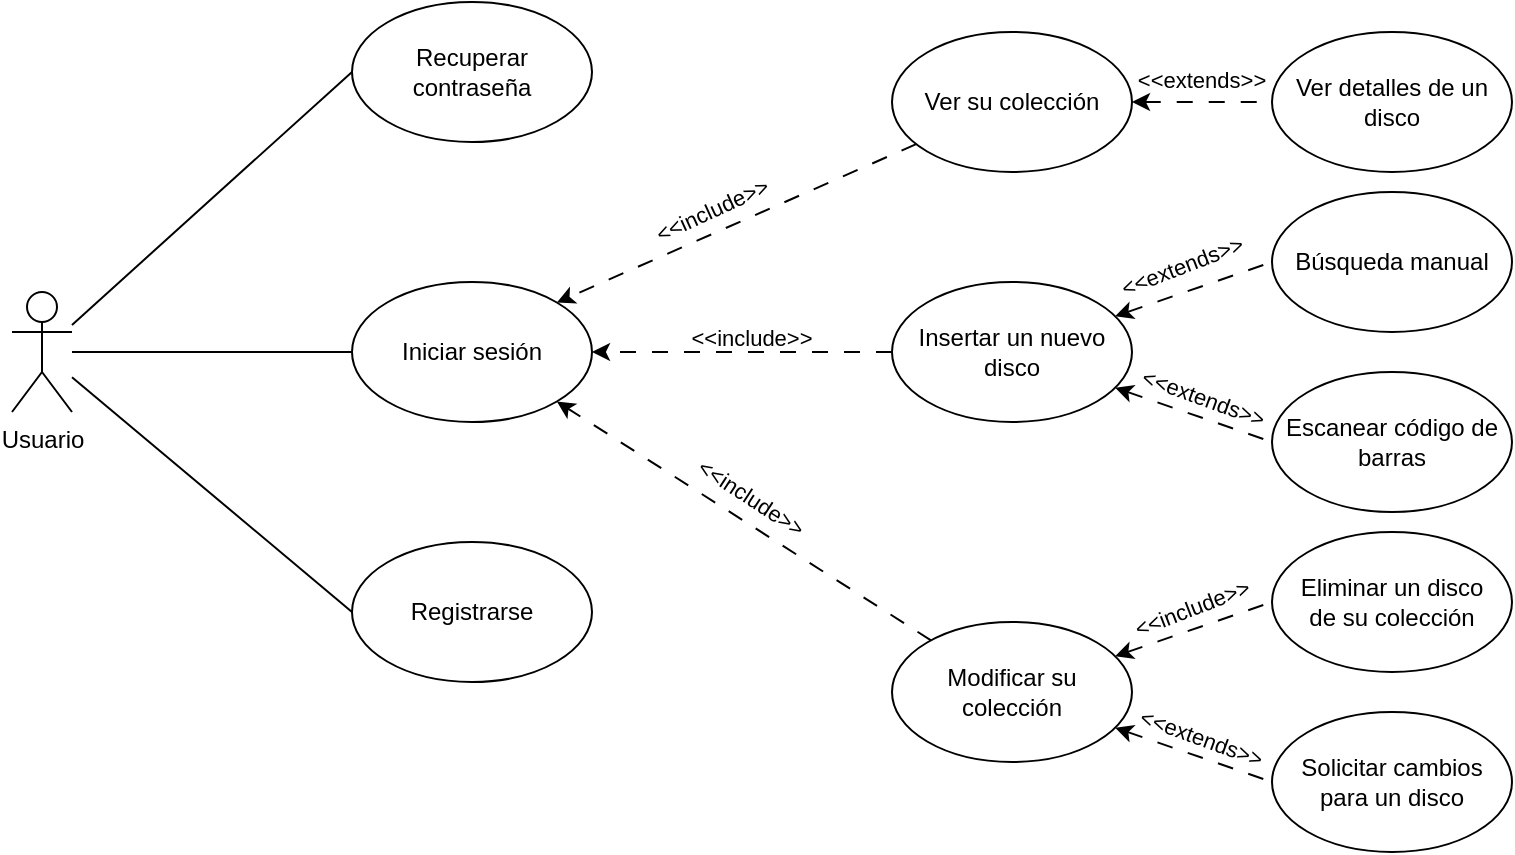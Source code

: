 <mxfile version="24.5.3" type="device" pages="2">
  <diagram name="Usuario" id="6QKY69nxWDeHO899FN7G">
    <mxGraphModel dx="603" dy="359" grid="1" gridSize="10" guides="1" tooltips="1" connect="1" arrows="1" fold="1" page="1" pageScale="1" pageWidth="827" pageHeight="1169" math="0" shadow="0">
      <root>
        <mxCell id="eqbEw0cFiS0CcYSaoT_Q-0" />
        <mxCell id="eqbEw0cFiS0CcYSaoT_Q-1" parent="eqbEw0cFiS0CcYSaoT_Q-0" />
        <mxCell id="87FNjP04pHy1DOySvpu--11" style="rounded=0;orthogonalLoop=1;jettySize=auto;html=1;entryX=0;entryY=0.5;entryDx=0;entryDy=0;endArrow=none;endFill=0;" parent="eqbEw0cFiS0CcYSaoT_Q-1" source="87FNjP04pHy1DOySvpu--14" target="87FNjP04pHy1DOySvpu--21" edge="1">
          <mxGeometry relative="1" as="geometry" />
        </mxCell>
        <mxCell id="87FNjP04pHy1DOySvpu--12" style="rounded=0;orthogonalLoop=1;jettySize=auto;html=1;endArrow=none;endFill=0;" parent="eqbEw0cFiS0CcYSaoT_Q-1" source="87FNjP04pHy1DOySvpu--14" target="87FNjP04pHy1DOySvpu--15" edge="1">
          <mxGeometry relative="1" as="geometry" />
        </mxCell>
        <mxCell id="87FNjP04pHy1DOySvpu--13" style="rounded=0;orthogonalLoop=1;jettySize=auto;html=1;entryX=0;entryY=0.5;entryDx=0;entryDy=0;endArrow=none;endFill=0;" parent="eqbEw0cFiS0CcYSaoT_Q-1" source="87FNjP04pHy1DOySvpu--14" target="87FNjP04pHy1DOySvpu--20" edge="1">
          <mxGeometry relative="1" as="geometry" />
        </mxCell>
        <mxCell id="87FNjP04pHy1DOySvpu--14" value="Usuario" style="shape=umlActor;verticalLabelPosition=bottom;verticalAlign=top;html=1;" parent="eqbEw0cFiS0CcYSaoT_Q-1" vertex="1">
          <mxGeometry x="10" y="185" width="30" height="60" as="geometry" />
        </mxCell>
        <mxCell id="87FNjP04pHy1DOySvpu--15" value="Iniciar sesión" style="ellipse;whiteSpace=wrap;html=1;" parent="eqbEw0cFiS0CcYSaoT_Q-1" vertex="1">
          <mxGeometry x="180" y="180" width="120" height="70" as="geometry" />
        </mxCell>
        <mxCell id="87FNjP04pHy1DOySvpu--16" value="&lt;span style=&quot;color: rgb(0, 0, 0); font-family: Helvetica; font-size: 11px; font-style: normal; font-variant-ligatures: normal; font-variant-caps: normal; font-weight: 400; letter-spacing: normal; orphans: 2; text-align: center; text-indent: 0px; text-transform: none; widows: 2; word-spacing: 0px; -webkit-text-stroke-width: 0px; white-space: nowrap; background-color: rgb(255, 255, 255); text-decoration-thickness: initial; text-decoration-style: initial; text-decoration-color: initial; display: inline !important; float: none;&quot;&gt;&amp;lt;&amp;lt;include&amp;gt;&amp;gt;&lt;/span&gt;" style="html=1;whiteSpace=wrap;fillColor=none;strokeColor=none;rotation=-24.6;" parent="eqbEw0cFiS0CcYSaoT_Q-1" vertex="1">
          <mxGeometry x="330" y="136" width="60" height="15" as="geometry" />
        </mxCell>
        <mxCell id="87FNjP04pHy1DOySvpu--17" value="&lt;span style=&quot;color: rgb(0, 0, 0); font-family: Helvetica; font-size: 11px; font-style: normal; font-variant-ligatures: normal; font-variant-caps: normal; font-weight: 400; letter-spacing: normal; orphans: 2; text-align: center; text-indent: 0px; text-transform: none; widows: 2; word-spacing: 0px; -webkit-text-stroke-width: 0px; white-space: nowrap; background-color: rgb(255, 255, 255); text-decoration-thickness: initial; text-decoration-style: initial; text-decoration-color: initial; display: inline !important; float: none;&quot;&gt;&amp;lt;&amp;lt;include&amp;gt;&amp;gt;&lt;/span&gt;" style="html=1;whiteSpace=wrap;fillColor=none;strokeColor=none;rotation=0;" parent="eqbEw0cFiS0CcYSaoT_Q-1" vertex="1">
          <mxGeometry x="350" y="200" width="60" height="15" as="geometry" />
        </mxCell>
        <mxCell id="87FNjP04pHy1DOySvpu--19" value="&lt;span style=&quot;color: rgb(0, 0, 0); font-family: Helvetica; font-size: 11px; font-style: normal; font-variant-ligatures: normal; font-variant-caps: normal; font-weight: 400; letter-spacing: normal; orphans: 2; text-align: center; text-indent: 0px; text-transform: none; widows: 2; word-spacing: 0px; -webkit-text-stroke-width: 0px; white-space: nowrap; background-color: rgb(255, 255, 255); text-decoration-thickness: initial; text-decoration-style: initial; text-decoration-color: initial; display: inline !important; float: none;&quot;&gt;&amp;lt;&amp;lt;include&amp;gt;&amp;gt;&lt;/span&gt;" style="html=1;whiteSpace=wrap;fillColor=none;strokeColor=none;rotation=33.1;" parent="eqbEw0cFiS0CcYSaoT_Q-1" vertex="1">
          <mxGeometry x="350" y="280" width="60" height="15" as="geometry" />
        </mxCell>
        <mxCell id="87FNjP04pHy1DOySvpu--20" value="Registrarse" style="ellipse;whiteSpace=wrap;html=1;" parent="eqbEw0cFiS0CcYSaoT_Q-1" vertex="1">
          <mxGeometry x="180" y="310" width="120" height="70" as="geometry" />
        </mxCell>
        <mxCell id="87FNjP04pHy1DOySvpu--21" value="Recuperar contraseña" style="ellipse;whiteSpace=wrap;html=1;" parent="eqbEw0cFiS0CcYSaoT_Q-1" vertex="1">
          <mxGeometry x="180" y="40" width="120" height="70" as="geometry" />
        </mxCell>
        <mxCell id="87FNjP04pHy1DOySvpu--23" style="rounded=0;orthogonalLoop=1;jettySize=auto;html=1;entryX=1;entryY=0;entryDx=0;entryDy=0;dashed=1;dashPattern=8 8;" parent="eqbEw0cFiS0CcYSaoT_Q-1" source="eqbEw0cFiS0CcYSaoT_Q-7" target="87FNjP04pHy1DOySvpu--15" edge="1">
          <mxGeometry relative="1" as="geometry" />
        </mxCell>
        <mxCell id="87FNjP04pHy1DOySvpu--24" style="rounded=0;orthogonalLoop=1;jettySize=auto;html=1;entryX=1;entryY=0.5;entryDx=0;entryDy=0;dashed=1;dashPattern=8 8;" parent="eqbEw0cFiS0CcYSaoT_Q-1" source="eqbEw0cFiS0CcYSaoT_Q-11" target="87FNjP04pHy1DOySvpu--15" edge="1">
          <mxGeometry relative="1" as="geometry" />
        </mxCell>
        <mxCell id="87FNjP04pHy1DOySvpu--25" style="rounded=0;orthogonalLoop=1;jettySize=auto;html=1;entryX=1;entryY=1;entryDx=0;entryDy=0;dashed=1;dashPattern=8 8;" parent="eqbEw0cFiS0CcYSaoT_Q-1" source="eqbEw0cFiS0CcYSaoT_Q-18" target="87FNjP04pHy1DOySvpu--15" edge="1">
          <mxGeometry relative="1" as="geometry" />
        </mxCell>
        <mxCell id="QisJ7fhGWfwmyBjyAnA7-1" style="edgeStyle=orthogonalEdgeStyle;rounded=0;orthogonalLoop=1;jettySize=auto;html=1;endArrow=none;endFill=0;dashed=1;dashPattern=8 8;strokeColor=default;align=center;verticalAlign=middle;fontFamily=Helvetica;fontSize=11;fontColor=default;labelBackgroundColor=default;startArrow=classic;startFill=1;entryX=0;entryY=0.5;entryDx=0;entryDy=0;" parent="eqbEw0cFiS0CcYSaoT_Q-1" source="eqbEw0cFiS0CcYSaoT_Q-7" edge="1" target="QisJ7fhGWfwmyBjyAnA7-0">
          <mxGeometry relative="1" as="geometry">
            <mxPoint x="610" y="90" as="targetPoint" />
          </mxGeometry>
        </mxCell>
        <mxCell id="eqbEw0cFiS0CcYSaoT_Q-7" value="Ver su colección" style="ellipse;whiteSpace=wrap;html=1;" parent="eqbEw0cFiS0CcYSaoT_Q-1" vertex="1">
          <mxGeometry x="450" y="55" width="120" height="70" as="geometry" />
        </mxCell>
        <mxCell id="eqbEw0cFiS0CcYSaoT_Q-15" value="" style="group" parent="eqbEw0cFiS0CcYSaoT_Q-1" vertex="1" connectable="0">
          <mxGeometry x="450" y="305" width="280" height="160" as="geometry" />
        </mxCell>
        <mxCell id="eqbEw0cFiS0CcYSaoT_Q-16" style="rounded=0;orthogonalLoop=1;jettySize=auto;html=1;entryX=0;entryY=0.5;entryDx=0;entryDy=0;strokeColor=default;align=center;verticalAlign=middle;fontFamily=Helvetica;fontSize=11;fontColor=default;labelBackgroundColor=default;endArrow=none;endFill=0;dashed=1;dashPattern=8 8;startArrow=classic;startFill=1;" parent="eqbEw0cFiS0CcYSaoT_Q-15" source="eqbEw0cFiS0CcYSaoT_Q-18" target="eqbEw0cFiS0CcYSaoT_Q-20" edge="1">
          <mxGeometry relative="1" as="geometry" />
        </mxCell>
        <mxCell id="eqbEw0cFiS0CcYSaoT_Q-17" style="rounded=0;orthogonalLoop=1;jettySize=auto;html=1;entryX=0;entryY=0.5;entryDx=0;entryDy=0;strokeColor=default;align=center;verticalAlign=middle;fontFamily=Helvetica;fontSize=11;fontColor=default;labelBackgroundColor=default;endArrow=none;endFill=0;dashed=1;dashPattern=8 8;startArrow=classic;startFill=1;" parent="eqbEw0cFiS0CcYSaoT_Q-15" source="eqbEw0cFiS0CcYSaoT_Q-18" target="eqbEw0cFiS0CcYSaoT_Q-21" edge="1">
          <mxGeometry relative="1" as="geometry" />
        </mxCell>
        <mxCell id="eqbEw0cFiS0CcYSaoT_Q-18" value="Modificar su colección" style="ellipse;whiteSpace=wrap;html=1;" parent="eqbEw0cFiS0CcYSaoT_Q-15" vertex="1">
          <mxGeometry y="45" width="120" height="70" as="geometry" />
        </mxCell>
        <mxCell id="eqbEw0cFiS0CcYSaoT_Q-19" value="" style="group" parent="eqbEw0cFiS0CcYSaoT_Q-15" vertex="1" connectable="0">
          <mxGeometry x="190" width="120" height="160" as="geometry" />
        </mxCell>
        <mxCell id="eqbEw0cFiS0CcYSaoT_Q-20" value="Eliminar un disco&lt;div&gt;de su colección&lt;/div&gt;" style="ellipse;whiteSpace=wrap;html=1;" parent="eqbEw0cFiS0CcYSaoT_Q-19" vertex="1">
          <mxGeometry width="120" height="70" as="geometry" />
        </mxCell>
        <mxCell id="eqbEw0cFiS0CcYSaoT_Q-21" value="Solicitar cambios para un disco" style="ellipse;whiteSpace=wrap;html=1;" parent="eqbEw0cFiS0CcYSaoT_Q-19" vertex="1">
          <mxGeometry y="90" width="120" height="70" as="geometry" />
        </mxCell>
        <mxCell id="FqIJRNV2OPdHj0CYlq_R-1" value="&lt;span style=&quot;color: rgb(0, 0, 0); font-family: Helvetica; font-size: 11px; font-style: normal; font-variant-ligatures: normal; font-variant-caps: normal; font-weight: 400; letter-spacing: normal; orphans: 2; text-align: center; text-indent: 0px; text-transform: none; widows: 2; word-spacing: 0px; -webkit-text-stroke-width: 0px; white-space: nowrap; background-color: rgb(255, 255, 255); text-decoration-thickness: initial; text-decoration-style: initial; text-decoration-color: initial; display: inline !important; float: none;&quot;&gt;&amp;lt;&amp;lt;include&amp;gt;&amp;gt;&lt;/span&gt;" style="html=1;whiteSpace=wrap;fillColor=none;strokeColor=none;rotation=339;" vertex="1" parent="eqbEw0cFiS0CcYSaoT_Q-15">
          <mxGeometry x="120" y="30" width="60" height="15" as="geometry" />
        </mxCell>
        <mxCell id="QisJ7fhGWfwmyBjyAnA7-0" value="Ver detalles de un disco" style="ellipse;whiteSpace=wrap;html=1;" parent="eqbEw0cFiS0CcYSaoT_Q-1" vertex="1">
          <mxGeometry x="640" y="55" width="120" height="70" as="geometry" />
        </mxCell>
        <mxCell id="eqbEw0cFiS0CcYSaoT_Q-9" style="rounded=0;orthogonalLoop=1;jettySize=auto;html=1;entryX=0;entryY=0.5;entryDx=0;entryDy=0;strokeColor=default;align=center;verticalAlign=middle;fontFamily=Helvetica;fontSize=11;fontColor=default;labelBackgroundColor=default;endArrow=none;endFill=0;dashed=1;dashPattern=8 8;startArrow=classic;startFill=1;" parent="eqbEw0cFiS0CcYSaoT_Q-1" source="eqbEw0cFiS0CcYSaoT_Q-11" target="eqbEw0cFiS0CcYSaoT_Q-13" edge="1">
          <mxGeometry relative="1" as="geometry" />
        </mxCell>
        <mxCell id="eqbEw0cFiS0CcYSaoT_Q-10" style="rounded=0;orthogonalLoop=1;jettySize=auto;html=1;entryX=0;entryY=0.5;entryDx=0;entryDy=0;strokeColor=default;align=center;verticalAlign=middle;fontFamily=Helvetica;fontSize=11;fontColor=default;labelBackgroundColor=default;endArrow=none;endFill=0;dashed=1;dashPattern=8 8;startArrow=classic;startFill=1;" parent="eqbEw0cFiS0CcYSaoT_Q-1" source="eqbEw0cFiS0CcYSaoT_Q-11" target="eqbEw0cFiS0CcYSaoT_Q-14" edge="1">
          <mxGeometry relative="1" as="geometry" />
        </mxCell>
        <mxCell id="eqbEw0cFiS0CcYSaoT_Q-11" value="Insertar un nuevo disco" style="ellipse;whiteSpace=wrap;html=1;" parent="eqbEw0cFiS0CcYSaoT_Q-1" vertex="1">
          <mxGeometry x="450" y="180" width="120" height="70" as="geometry" />
        </mxCell>
        <mxCell id="eqbEw0cFiS0CcYSaoT_Q-12" value="" style="group" parent="eqbEw0cFiS0CcYSaoT_Q-1" vertex="1" connectable="0">
          <mxGeometry x="640" y="135" width="120" height="160" as="geometry" />
        </mxCell>
        <mxCell id="eqbEw0cFiS0CcYSaoT_Q-13" value="Búsqueda manual&lt;span style=&quot;color: rgba(0, 0, 0, 0); font-family: monospace; font-size: 0px; text-align: start; text-wrap: nowrap;&quot;&gt;%3CmxGraphModel%3E%3Croot%3E%3CmxCell%20id%3D%220%22%2F%3E%3CmxCell%20id%3D%221%22%20parent%3D%220%22%2F%3E%3CmxCell%20id%3D%222%22%20value%3D%22Insertar%20un%20nuevo%20disco%22%20style%3D%22ellipse%3BwhiteSpace%3Dwrap%3Bhtml%3D1%3B%22%20vertex%3D%221%22%20parent%3D%221%22%3E%3CmxGeometry%20x%3D%22320%22%20y%3D%22180%22%20width%3D%22120%22%20height%3D%2270%22%20as%3D%22geometry%22%2F%3E%3C%2FmxCell%3E%3C%2Froot%3E%3C%2FmxGraphModel%3E&lt;/span&gt;" style="ellipse;whiteSpace=wrap;html=1;" parent="eqbEw0cFiS0CcYSaoT_Q-12" vertex="1">
          <mxGeometry width="120" height="70" as="geometry" />
        </mxCell>
        <mxCell id="eqbEw0cFiS0CcYSaoT_Q-14" value="Escanear código de barras" style="ellipse;whiteSpace=wrap;html=1;" parent="eqbEw0cFiS0CcYSaoT_Q-12" vertex="1">
          <mxGeometry y="90" width="120" height="70" as="geometry" />
        </mxCell>
        <mxCell id="FqIJRNV2OPdHj0CYlq_R-0" value="&lt;span style=&quot;color: rgb(0, 0, 0); font-family: Helvetica; font-size: 11px; font-style: normal; font-variant-ligatures: normal; font-variant-caps: normal; font-weight: 400; letter-spacing: normal; orphans: 2; text-align: center; text-indent: 0px; text-transform: none; widows: 2; word-spacing: 0px; -webkit-text-stroke-width: 0px; white-space: nowrap; background-color: rgb(255, 255, 255); text-decoration-thickness: initial; text-decoration-style: initial; text-decoration-color: initial; display: inline !important; float: none;&quot;&gt;&amp;lt;&amp;lt;extends&amp;gt;&amp;gt;&lt;/span&gt;" style="html=1;whiteSpace=wrap;fillColor=none;strokeColor=none;rotation=339;" vertex="1" parent="eqbEw0cFiS0CcYSaoT_Q-1">
          <mxGeometry x="565" y="164" width="60" height="15" as="geometry" />
        </mxCell>
        <mxCell id="FqIJRNV2OPdHj0CYlq_R-2" value="&lt;span style=&quot;color: rgb(0, 0, 0); font-family: Helvetica; font-size: 11px; font-style: normal; font-variant-ligatures: normal; font-variant-caps: normal; font-weight: 400; letter-spacing: normal; orphans: 2; text-align: center; text-indent: 0px; text-transform: none; widows: 2; word-spacing: 0px; -webkit-text-stroke-width: 0px; white-space: nowrap; background-color: rgb(255, 255, 255); text-decoration-thickness: initial; text-decoration-style: initial; text-decoration-color: initial; display: inline !important; float: none;&quot;&gt;&amp;lt;&amp;lt;extends&amp;gt;&amp;gt;&lt;/span&gt;" style="html=1;whiteSpace=wrap;fillColor=none;strokeColor=none;rotation=20;" vertex="1" parent="eqbEw0cFiS0CcYSaoT_Q-1">
          <mxGeometry x="575" y="400" width="60" height="15" as="geometry" />
        </mxCell>
        <mxCell id="FqIJRNV2OPdHj0CYlq_R-3" value="&lt;span style=&quot;color: rgb(0, 0, 0); font-family: Helvetica; font-size: 11px; font-style: normal; font-variant-ligatures: normal; font-variant-caps: normal; font-weight: 400; letter-spacing: normal; orphans: 2; text-align: center; text-indent: 0px; text-transform: none; widows: 2; word-spacing: 0px; -webkit-text-stroke-width: 0px; white-space: nowrap; background-color: rgb(255, 255, 255); text-decoration-thickness: initial; text-decoration-style: initial; text-decoration-color: initial; display: inline !important; float: none;&quot;&gt;&amp;lt;&amp;lt;extends&amp;gt;&amp;gt;&lt;/span&gt;" style="html=1;whiteSpace=wrap;fillColor=none;strokeColor=none;rotation=20;" vertex="1" parent="eqbEw0cFiS0CcYSaoT_Q-1">
          <mxGeometry x="576" y="230" width="60" height="15" as="geometry" />
        </mxCell>
        <mxCell id="FqIJRNV2OPdHj0CYlq_R-4" value="&lt;span style=&quot;color: rgb(0, 0, 0); font-family: Helvetica; font-size: 11px; font-style: normal; font-variant-ligatures: normal; font-variant-caps: normal; font-weight: 400; letter-spacing: normal; orphans: 2; text-align: center; text-indent: 0px; text-transform: none; widows: 2; word-spacing: 0px; -webkit-text-stroke-width: 0px; white-space: nowrap; background-color: rgb(255, 255, 255); text-decoration-thickness: initial; text-decoration-style: initial; text-decoration-color: initial; display: inline !important; float: none;&quot;&gt;&amp;lt;&amp;lt;extends&amp;gt;&amp;gt;&lt;/span&gt;" style="html=1;whiteSpace=wrap;fillColor=none;strokeColor=none;rotation=0;" vertex="1" parent="eqbEw0cFiS0CcYSaoT_Q-1">
          <mxGeometry x="575" y="71" width="60" height="15" as="geometry" />
        </mxCell>
      </root>
    </mxGraphModel>
  </diagram>
  <diagram name="Administrador" id="eHQgPAYjMPr35egHbKCN">
    <mxGraphModel dx="587" dy="349" grid="1" gridSize="10" guides="1" tooltips="1" connect="1" arrows="1" fold="1" page="1" pageScale="1" pageWidth="827" pageHeight="1169" math="0" shadow="0">
      <root>
        <mxCell id="wU0Vz7uHyIaqZFEzCgcS-0" />
        <mxCell id="wU0Vz7uHyIaqZFEzCgcS-1" parent="wU0Vz7uHyIaqZFEzCgcS-0" />
        <mxCell id="wU0Vz7uHyIaqZFEzCgcS-7" style="edgeStyle=orthogonalEdgeStyle;rounded=0;orthogonalLoop=1;jettySize=auto;html=1;endArrow=none;endFill=0;dashed=1;dashPattern=8 8;strokeColor=default;align=center;verticalAlign=middle;fontFamily=Helvetica;fontSize=11;fontColor=default;labelBackgroundColor=default;startArrow=classic;startFill=1;" parent="wU0Vz7uHyIaqZFEzCgcS-1" source="wU0Vz7uHyIaqZFEzCgcS-8" edge="1">
          <mxGeometry relative="1" as="geometry">
            <mxPoint x="680" y="55" as="targetPoint" />
          </mxGeometry>
        </mxCell>
        <mxCell id="wU0Vz7uHyIaqZFEzCgcS-9" value="" style="group" parent="wU0Vz7uHyIaqZFEzCgcS-1" vertex="1" connectable="0">
          <mxGeometry x="520" y="350" width="280" height="160" as="geometry" />
        </mxCell>
        <mxCell id="wU0Vz7uHyIaqZFEzCgcS-13" value="" style="group" parent="wU0Vz7uHyIaqZFEzCgcS-9" vertex="1" connectable="0">
          <mxGeometry x="160" width="120" height="160" as="geometry" />
        </mxCell>
        <mxCell id="wU0Vz7uHyIaqZFEzCgcS-14" value="Eliminar un usuario" style="ellipse;whiteSpace=wrap;html=1;" parent="wU0Vz7uHyIaqZFEzCgcS-13" vertex="1">
          <mxGeometry width="120" height="70" as="geometry" />
        </mxCell>
        <mxCell id="wU0Vz7uHyIaqZFEzCgcS-15" value="Modificar datos&lt;div&gt;de un usuario&lt;/div&gt;" style="ellipse;whiteSpace=wrap;html=1;" parent="wU0Vz7uHyIaqZFEzCgcS-13" vertex="1">
          <mxGeometry y="90" width="120" height="70" as="geometry" />
        </mxCell>
        <mxCell id="tt7WCw0iqk4DY7e5poZ8-0" value="&lt;span style=&quot;color: rgb(0, 0, 0); font-family: Helvetica; font-size: 11px; font-style: normal; font-variant-ligatures: normal; font-variant-caps: normal; font-weight: 400; letter-spacing: normal; orphans: 2; text-align: center; text-indent: 0px; text-transform: none; widows: 2; word-spacing: 0px; -webkit-text-stroke-width: 0px; white-space: nowrap; background-color: rgb(255, 255, 255); text-decoration-thickness: initial; text-decoration-style: initial; text-decoration-color: initial; display: inline !important; float: none;&quot;&gt;&amp;lt;&amp;lt;include&amp;gt;&amp;gt;&lt;/span&gt;" style="html=1;whiteSpace=wrap;fillColor=none;strokeColor=none;rotation=15;" vertex="1" parent="wU0Vz7uHyIaqZFEzCgcS-9">
          <mxGeometry x="83" y="93" width="60" height="15" as="geometry" />
        </mxCell>
        <mxCell id="tt7WCw0iqk4DY7e5poZ8-2" value="&lt;span style=&quot;color: rgb(0, 0, 0); font-family: Helvetica; font-size: 11px; font-style: normal; font-variant-ligatures: normal; font-variant-caps: normal; font-weight: 400; letter-spacing: normal; orphans: 2; text-align: center; text-indent: 0px; text-transform: none; widows: 2; word-spacing: 0px; -webkit-text-stroke-width: 0px; white-space: nowrap; background-color: rgb(255, 255, 255); text-decoration-thickness: initial; text-decoration-style: initial; text-decoration-color: initial; display: inline !important; float: none;&quot;&gt;&amp;lt;&amp;lt;include&amp;gt;&amp;gt;&lt;/span&gt;" style="html=1;whiteSpace=wrap;fillColor=none;strokeColor=none;rotation=-15;" vertex="1" parent="wU0Vz7uHyIaqZFEzCgcS-9">
          <mxGeometry x="70" y="30" width="60" height="15" as="geometry" />
        </mxCell>
        <mxCell id="wU0Vz7uHyIaqZFEzCgcS-16" value="" style="group" parent="wU0Vz7uHyIaqZFEzCgcS-1" vertex="1" connectable="0">
          <mxGeometry x="520" y="100" width="280" height="160" as="geometry" />
        </mxCell>
        <mxCell id="wU0Vz7uHyIaqZFEzCgcS-20" value="" style="group" parent="wU0Vz7uHyIaqZFEzCgcS-16" vertex="1" connectable="0">
          <mxGeometry x="160" width="120" height="160" as="geometry" />
        </mxCell>
        <mxCell id="wU0Vz7uHyIaqZFEzCgcS-21" value="Eliminar un disco globalmente" style="ellipse;whiteSpace=wrap;html=1;" parent="wU0Vz7uHyIaqZFEzCgcS-20" vertex="1">
          <mxGeometry width="120" height="70" as="geometry" />
        </mxCell>
        <mxCell id="wU0Vz7uHyIaqZFEzCgcS-22" value="Modificar datos&lt;div&gt;de un disco&lt;/div&gt;" style="ellipse;whiteSpace=wrap;html=1;" parent="wU0Vz7uHyIaqZFEzCgcS-20" vertex="1">
          <mxGeometry y="90" width="120" height="70" as="geometry" />
        </mxCell>
        <mxCell id="tt7WCw0iqk4DY7e5poZ8-4" value="&lt;span style=&quot;color: rgb(0, 0, 0); font-family: Helvetica; font-size: 11px; font-style: normal; font-variant-ligatures: normal; font-variant-caps: normal; font-weight: 400; letter-spacing: normal; orphans: 2; text-align: center; text-indent: 0px; text-transform: none; widows: 2; word-spacing: 0px; -webkit-text-stroke-width: 0px; white-space: nowrap; background-color: rgb(255, 255, 255); text-decoration-thickness: initial; text-decoration-style: initial; text-decoration-color: initial; display: inline !important; float: none;&quot;&gt;&amp;lt;&amp;lt;include&amp;gt;&amp;gt;&lt;/span&gt;" style="html=1;whiteSpace=wrap;fillColor=none;strokeColor=none;rotation=15;" vertex="1" parent="wU0Vz7uHyIaqZFEzCgcS-16">
          <mxGeometry x="79" y="91" width="60" height="15" as="geometry" />
        </mxCell>
        <mxCell id="wU0Vz7uHyIaqZFEzCgcS-23" value="Ver detalles de un disco" style="ellipse;whiteSpace=wrap;html=1;" parent="wU0Vz7uHyIaqZFEzCgcS-1" vertex="1">
          <mxGeometry x="680" y="20" width="120" height="70" as="geometry" />
        </mxCell>
        <mxCell id="OvXokXjUddw-tPnCXito-12" style="rounded=0;orthogonalLoop=1;jettySize=auto;html=1;entryX=0;entryY=0.5;entryDx=0;entryDy=0;endArrow=none;endFill=0;" parent="wU0Vz7uHyIaqZFEzCgcS-1" source="wU0Vz7uHyIaqZFEzCgcS-5" target="OvXokXjUddw-tPnCXito-11" edge="1">
          <mxGeometry relative="1" as="geometry" />
        </mxCell>
        <mxCell id="R4_8Ar7o7bfGrGuCPdBQ-0" style="rounded=0;orthogonalLoop=1;jettySize=auto;html=1;endArrow=none;endFill=0;" parent="wU0Vz7uHyIaqZFEzCgcS-1" source="wU0Vz7uHyIaqZFEzCgcS-5" target="OvXokXjUddw-tPnCXito-0" edge="1">
          <mxGeometry relative="1" as="geometry" />
        </mxCell>
        <mxCell id="wU0Vz7uHyIaqZFEzCgcS-5" value="Administrador" style="shape=umlActor;verticalLabelPosition=bottom;verticalAlign=top;html=1;" parent="wU0Vz7uHyIaqZFEzCgcS-1" vertex="1">
          <mxGeometry x="40" y="215" width="30" height="60" as="geometry" />
        </mxCell>
        <mxCell id="OvXokXjUddw-tPnCXito-1" value="" style="rounded=0;orthogonalLoop=1;jettySize=auto;html=1;entryX=1;entryY=0;entryDx=0;entryDy=0;dashed=1;dashPattern=8 8;verticalAlign=middle;horizontal=1;labelPosition=center;verticalLabelPosition=middle;align=center;" parent="wU0Vz7uHyIaqZFEzCgcS-1" source="wU0Vz7uHyIaqZFEzCgcS-8" target="OvXokXjUddw-tPnCXito-0" edge="1">
          <mxGeometry x="-0.234" y="18" relative="1" as="geometry">
            <mxPoint as="offset" />
          </mxGeometry>
        </mxCell>
        <mxCell id="wU0Vz7uHyIaqZFEzCgcS-8" value="Ver discos en la&lt;div&gt;base de datos&lt;/div&gt;" style="ellipse;whiteSpace=wrap;html=1;" parent="wU0Vz7uHyIaqZFEzCgcS-1" vertex="1">
          <mxGeometry x="450" y="20" width="120" height="70" as="geometry" />
        </mxCell>
        <mxCell id="wU0Vz7uHyIaqZFEzCgcS-12" value="Modificar usuarios&lt;div&gt;en la base de datos&lt;/div&gt;" style="ellipse;whiteSpace=wrap;html=1;" parent="wU0Vz7uHyIaqZFEzCgcS-1" vertex="1">
          <mxGeometry x="450" y="395" width="120" height="70" as="geometry" />
        </mxCell>
        <mxCell id="wU0Vz7uHyIaqZFEzCgcS-10" style="rounded=0;orthogonalLoop=1;jettySize=auto;html=1;entryX=0;entryY=0.5;entryDx=0;entryDy=0;strokeColor=default;align=center;verticalAlign=middle;fontFamily=Helvetica;fontSize=11;fontColor=default;labelBackgroundColor=default;endArrow=none;endFill=0;dashed=1;dashPattern=8 8;startArrow=classic;startFill=1;" parent="wU0Vz7uHyIaqZFEzCgcS-1" source="wU0Vz7uHyIaqZFEzCgcS-12" target="wU0Vz7uHyIaqZFEzCgcS-14" edge="1">
          <mxGeometry relative="1" as="geometry" />
        </mxCell>
        <mxCell id="wU0Vz7uHyIaqZFEzCgcS-19" value="Modificar discos en&lt;div&gt;la base de datos&lt;/div&gt;" style="ellipse;whiteSpace=wrap;html=1;" parent="wU0Vz7uHyIaqZFEzCgcS-1" vertex="1">
          <mxGeometry x="450" y="145" width="120" height="70" as="geometry" />
        </mxCell>
        <mxCell id="wU0Vz7uHyIaqZFEzCgcS-11" style="rounded=0;orthogonalLoop=1;jettySize=auto;html=1;entryX=0;entryY=0.5;entryDx=0;entryDy=0;strokeColor=default;align=center;verticalAlign=middle;fontFamily=Helvetica;fontSize=11;fontColor=default;labelBackgroundColor=default;endArrow=none;endFill=0;dashed=1;dashPattern=8 8;startArrow=classic;startFill=1;" parent="wU0Vz7uHyIaqZFEzCgcS-1" source="wU0Vz7uHyIaqZFEzCgcS-12" target="wU0Vz7uHyIaqZFEzCgcS-15" edge="1">
          <mxGeometry relative="1" as="geometry" />
        </mxCell>
        <mxCell id="OvXokXjUddw-tPnCXito-3" value="&lt;div&gt;&lt;br/&gt;&lt;/div&gt;" style="rounded=0;orthogonalLoop=1;jettySize=auto;html=1;dashed=1;dashPattern=8 8;strokeColor=default;align=center;verticalAlign=middle;fontFamily=Helvetica;fontSize=11;fontColor=default;labelBackgroundColor=default;endArrow=classic;" parent="wU0Vz7uHyIaqZFEzCgcS-1" source="0gsZgG6ZghXl7xd7AF-f-2" target="OvXokXjUddw-tPnCXito-0" edge="1">
          <mxGeometry relative="1" as="geometry">
            <mxPoint x="320" y="250" as="targetPoint" />
          </mxGeometry>
        </mxCell>
        <mxCell id="wU0Vz7uHyIaqZFEzCgcS-17" style="rounded=0;orthogonalLoop=1;jettySize=auto;html=1;entryX=0;entryY=0.5;entryDx=0;entryDy=0;strokeColor=default;align=center;verticalAlign=middle;fontFamily=Helvetica;fontSize=11;fontColor=default;labelBackgroundColor=default;endArrow=none;endFill=0;dashed=1;dashPattern=8 8;startArrow=classic;startFill=1;" parent="wU0Vz7uHyIaqZFEzCgcS-1" source="wU0Vz7uHyIaqZFEzCgcS-19" target="wU0Vz7uHyIaqZFEzCgcS-21" edge="1">
          <mxGeometry relative="1" as="geometry" />
        </mxCell>
        <mxCell id="0gsZgG6ZghXl7xd7AF-f-2" value="Ver usuarios en la&lt;div&gt;base de datos&lt;/div&gt;" style="ellipse;whiteSpace=wrap;html=1;" parent="wU0Vz7uHyIaqZFEzCgcS-1" vertex="1">
          <mxGeometry x="450" y="270" width="120" height="70" as="geometry" />
        </mxCell>
        <mxCell id="wU0Vz7uHyIaqZFEzCgcS-18" style="rounded=0;orthogonalLoop=1;jettySize=auto;html=1;entryX=0;entryY=0.5;entryDx=0;entryDy=0;strokeColor=default;align=center;verticalAlign=middle;fontFamily=Helvetica;fontSize=11;fontColor=default;labelBackgroundColor=default;endArrow=none;endFill=0;dashed=1;dashPattern=8 8;startArrow=classic;startFill=1;" parent="wU0Vz7uHyIaqZFEzCgcS-1" source="wU0Vz7uHyIaqZFEzCgcS-19" target="wU0Vz7uHyIaqZFEzCgcS-22" edge="1">
          <mxGeometry relative="1" as="geometry" />
        </mxCell>
        <mxCell id="OvXokXjUddw-tPnCXito-0" value="Iniciar sesión" style="ellipse;whiteSpace=wrap;html=1;" parent="wU0Vz7uHyIaqZFEzCgcS-1" vertex="1">
          <mxGeometry x="210" y="210" width="120" height="70" as="geometry" />
        </mxCell>
        <mxCell id="OvXokXjUddw-tPnCXito-2" value="" style="rounded=0;orthogonalLoop=1;jettySize=auto;html=1;entryX=0.993;entryY=0.36;entryDx=0;entryDy=0;dashed=1;dashPattern=8 8;strokeColor=default;align=center;verticalAlign=middle;fontFamily=Helvetica;fontSize=11;fontColor=default;labelBackgroundColor=none;endArrow=classic;entryPerimeter=0;horizontal=1;spacingBottom=0;spacing=2;" parent="wU0Vz7uHyIaqZFEzCgcS-1" source="wU0Vz7uHyIaqZFEzCgcS-19" target="OvXokXjUddw-tPnCXito-0" edge="1">
          <mxGeometry x="-0.109" y="18" relative="1" as="geometry">
            <mxPoint as="offset" />
          </mxGeometry>
        </mxCell>
        <mxCell id="OvXokXjUddw-tPnCXito-4" value="&lt;div&gt;&lt;br/&gt;&lt;/div&gt;" style="rounded=0;orthogonalLoop=1;jettySize=auto;html=1;dashed=1;dashPattern=8 8;strokeColor=default;align=center;verticalAlign=middle;fontFamily=Helvetica;fontSize=11;fontColor=default;labelBackgroundColor=default;endArrow=classic;entryX=1;entryY=1;entryDx=0;entryDy=0;" parent="wU0Vz7uHyIaqZFEzCgcS-1" source="wU0Vz7uHyIaqZFEzCgcS-12" target="OvXokXjUddw-tPnCXito-0" edge="1">
          <mxGeometry relative="1" as="geometry" />
        </mxCell>
        <mxCell id="OvXokXjUddw-tPnCXito-6" value="&lt;span style=&quot;color: rgb(0, 0, 0); font-family: Helvetica; font-size: 11px; font-style: normal; font-variant-ligatures: normal; font-variant-caps: normal; font-weight: 400; letter-spacing: normal; orphans: 2; text-align: center; text-indent: 0px; text-transform: none; widows: 2; word-spacing: 0px; -webkit-text-stroke-width: 0px; white-space: nowrap; background-color: rgb(255, 255, 255); text-decoration-thickness: initial; text-decoration-style: initial; text-decoration-color: initial; display: inline !important; float: none;&quot;&gt;&amp;lt;&amp;lt;include&amp;gt;&amp;gt;&lt;/span&gt;" style="html=1;whiteSpace=wrap;fillColor=none;strokeColor=none;rotation=319;" parent="wU0Vz7uHyIaqZFEzCgcS-1" vertex="1">
          <mxGeometry x="350" y="140" width="60" height="15" as="geometry" />
        </mxCell>
        <mxCell id="OvXokXjUddw-tPnCXito-7" value="&lt;span style=&quot;color: rgb(0, 0, 0); font-family: Helvetica; font-size: 11px; font-style: normal; font-variant-ligatures: normal; font-variant-caps: normal; font-weight: 400; letter-spacing: normal; orphans: 2; text-align: center; text-indent: 0px; text-transform: none; widows: 2; word-spacing: 0px; -webkit-text-stroke-width: 0px; white-space: nowrap; background-color: rgb(255, 255, 255); text-decoration-thickness: initial; text-decoration-style: initial; text-decoration-color: initial; display: inline !important; float: none;&quot;&gt;&amp;lt;&amp;lt;include&amp;gt;&amp;gt;&lt;/span&gt;" style="html=1;whiteSpace=wrap;fillColor=none;strokeColor=none;rotation=343;" parent="wU0Vz7uHyIaqZFEzCgcS-1" vertex="1">
          <mxGeometry x="370" y="195" width="60" height="15" as="geometry" />
        </mxCell>
        <mxCell id="OvXokXjUddw-tPnCXito-8" value="&lt;span style=&quot;color: rgb(0, 0, 0); font-family: Helvetica; font-size: 11px; font-style: normal; font-variant-ligatures: normal; font-variant-caps: normal; font-weight: 400; letter-spacing: normal; orphans: 2; text-align: center; text-indent: 0px; text-transform: none; widows: 2; word-spacing: 0px; -webkit-text-stroke-width: 0px; white-space: nowrap; background-color: rgb(255, 255, 255); text-decoration-thickness: initial; text-decoration-style: initial; text-decoration-color: initial; display: inline !important; float: none;&quot;&gt;&amp;lt;&amp;lt;include&amp;gt;&amp;gt;&lt;/span&gt;" style="html=1;whiteSpace=wrap;fillColor=none;strokeColor=none;rotation=13;" parent="wU0Vz7uHyIaqZFEzCgcS-1" vertex="1">
          <mxGeometry x="372" y="259" width="60" height="15" as="geometry" />
        </mxCell>
        <mxCell id="OvXokXjUddw-tPnCXito-9" value="&lt;span style=&quot;color: rgb(0, 0, 0); font-family: Helvetica; font-size: 11px; font-style: normal; font-variant-ligatures: normal; font-variant-caps: normal; font-weight: 400; letter-spacing: normal; orphans: 2; text-align: center; text-indent: 0px; text-transform: none; widows: 2; word-spacing: 0px; -webkit-text-stroke-width: 0px; white-space: nowrap; background-color: rgb(255, 255, 255); text-decoration-thickness: initial; text-decoration-style: initial; text-decoration-color: initial; display: inline !important; float: none;&quot;&gt;&amp;lt;&amp;lt;include&amp;gt;&amp;gt;&lt;/span&gt;" style="html=1;whiteSpace=wrap;fillColor=none;strokeColor=none;rotation=37.9;" parent="wU0Vz7uHyIaqZFEzCgcS-1" vertex="1">
          <mxGeometry x="369" y="317" width="60" height="15" as="geometry" />
        </mxCell>
        <mxCell id="OvXokXjUddw-tPnCXito-11" value="Recuperar contraseña" style="ellipse;whiteSpace=wrap;html=1;" parent="wU0Vz7uHyIaqZFEzCgcS-1" vertex="1">
          <mxGeometry x="210" y="350" width="120" height="70" as="geometry" />
        </mxCell>
        <mxCell id="tt7WCw0iqk4DY7e5poZ8-3" value="&lt;span style=&quot;color: rgb(0, 0, 0); font-family: Helvetica; font-size: 11px; font-style: normal; font-variant-ligatures: normal; font-variant-caps: normal; font-weight: 400; letter-spacing: normal; orphans: 2; text-align: center; text-indent: 0px; text-transform: none; widows: 2; word-spacing: 0px; -webkit-text-stroke-width: 0px; white-space: nowrap; background-color: rgb(255, 255, 255); text-decoration-thickness: initial; text-decoration-style: initial; text-decoration-color: initial; display: inline !important; float: none;&quot;&gt;&amp;lt;&amp;lt;include&amp;gt;&amp;gt;&lt;/span&gt;" style="html=1;whiteSpace=wrap;fillColor=none;strokeColor=none;rotation=-15;" vertex="1" parent="wU0Vz7uHyIaqZFEzCgcS-1">
          <mxGeometry x="586" y="134" width="60" height="15" as="geometry" />
        </mxCell>
        <mxCell id="tt7WCw0iqk4DY7e5poZ8-5" value="&lt;span style=&quot;color: rgb(0, 0, 0); font-family: Helvetica; font-size: 11px; font-style: normal; font-variant-ligatures: normal; font-variant-caps: normal; font-weight: 400; letter-spacing: normal; orphans: 2; text-align: center; text-indent: 0px; text-transform: none; widows: 2; word-spacing: 0px; -webkit-text-stroke-width: 0px; white-space: nowrap; background-color: rgb(255, 255, 255); text-decoration-thickness: initial; text-decoration-style: initial; text-decoration-color: initial; display: inline !important; float: none;&quot;&gt;&amp;lt;&amp;lt;extends&amp;gt;&amp;gt;&lt;/span&gt;" style="html=1;whiteSpace=wrap;fillColor=none;strokeColor=none;rotation=0;" vertex="1" parent="wU0Vz7uHyIaqZFEzCgcS-1">
          <mxGeometry x="596" y="38" width="60" height="15" as="geometry" />
        </mxCell>
      </root>
    </mxGraphModel>
  </diagram>
</mxfile>
